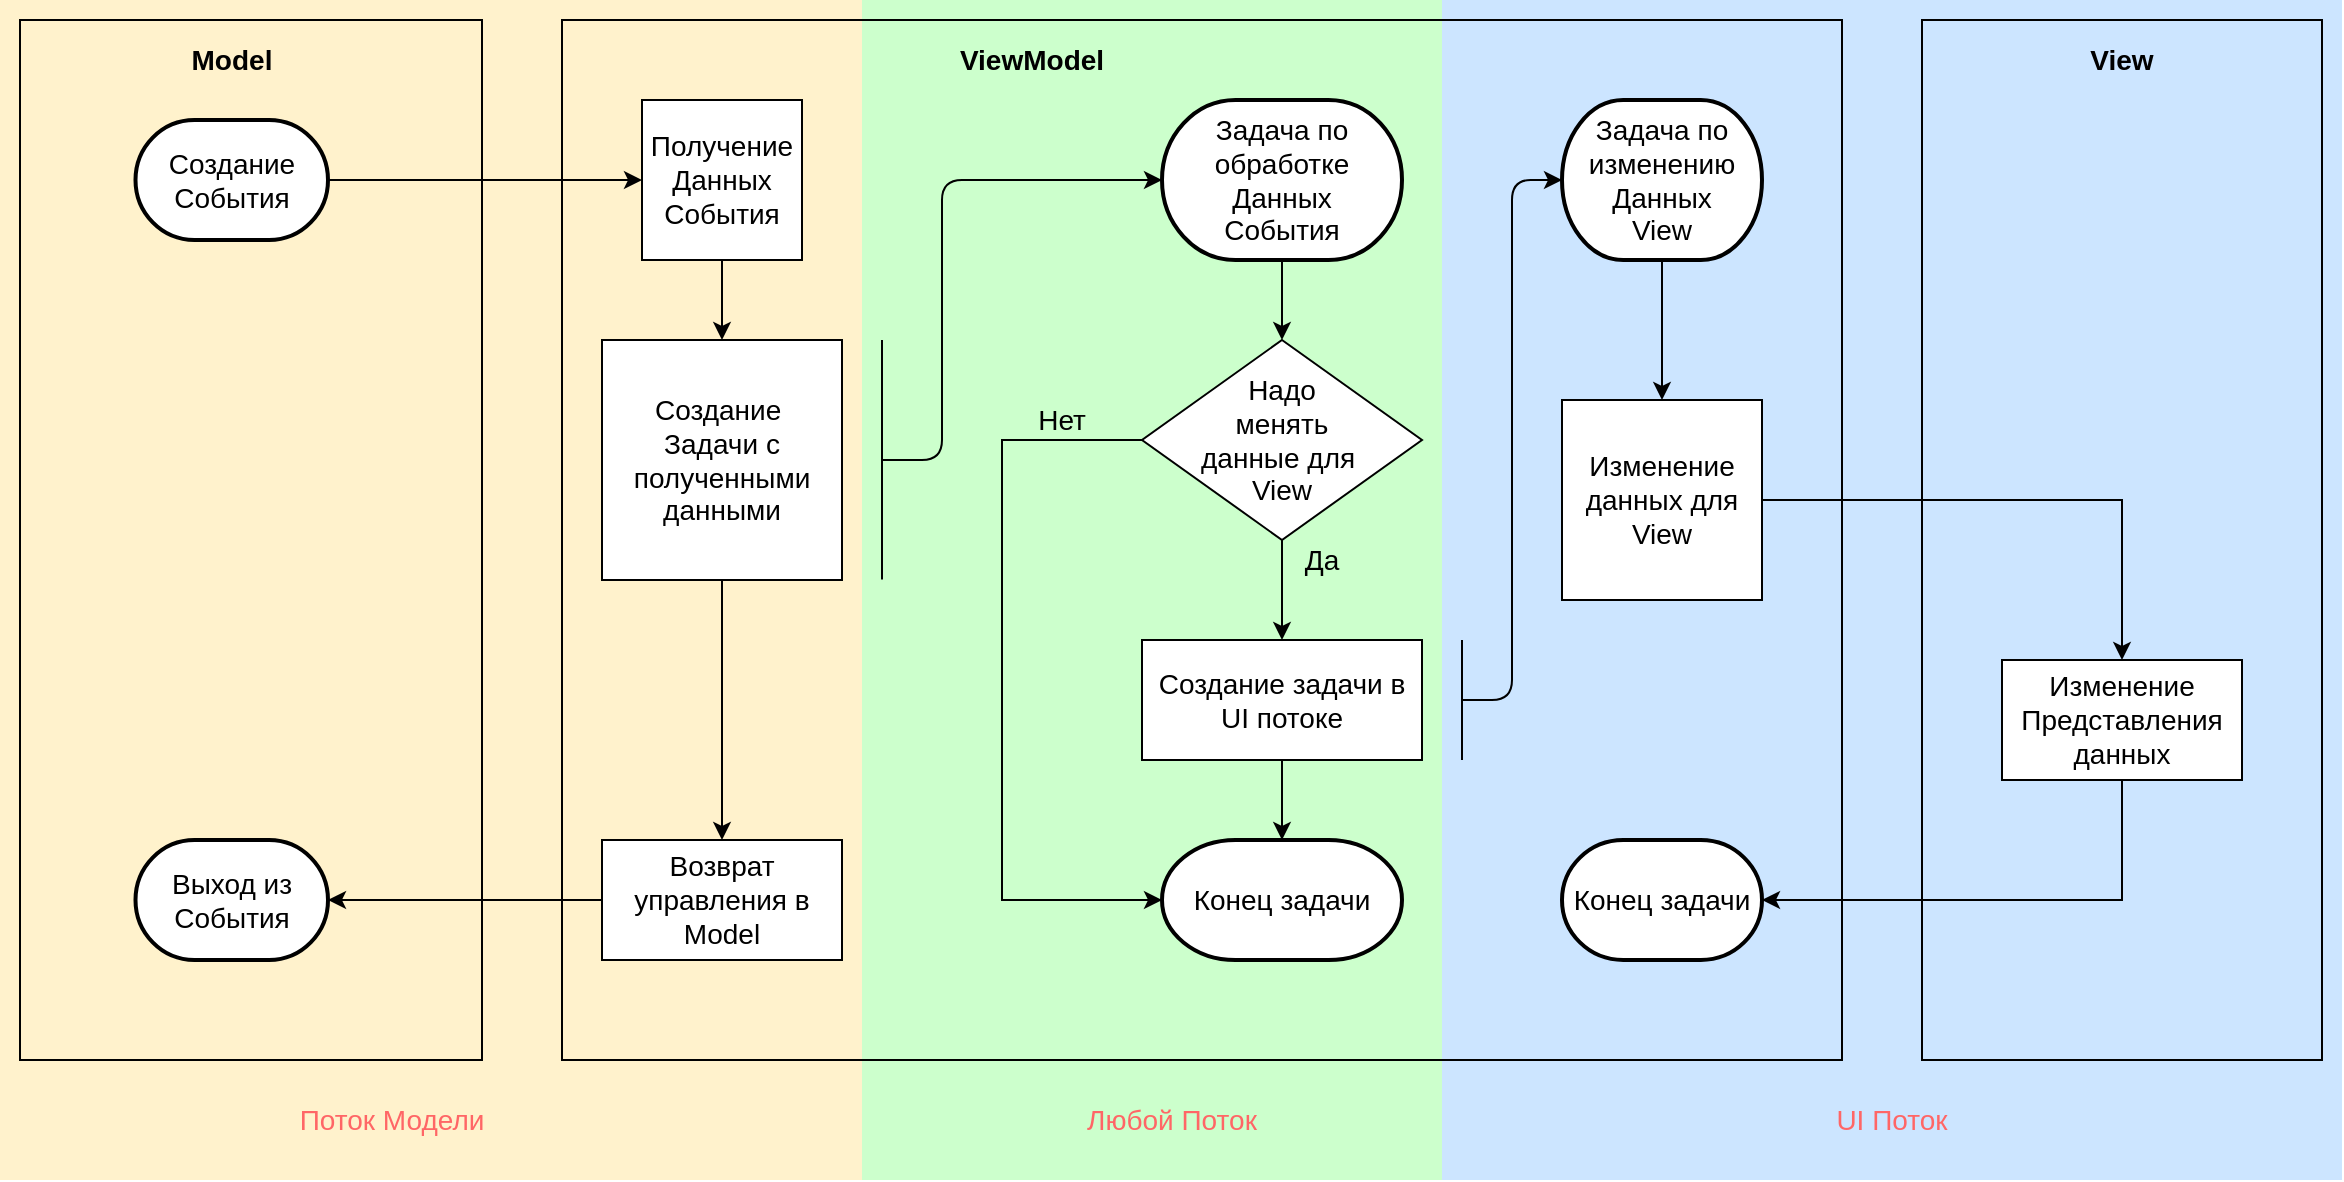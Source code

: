 <mxfile version="12.4.2" type="device" pages="1"><diagram id="N3He_G1PeAT8M2Ts4aaQ" name="Page-1"><mxGraphModel dx="1712" dy="408" grid="1" gridSize="10" guides="1" tooltips="1" connect="1" arrows="1" fold="1" page="1" pageScale="1" pageWidth="1169" pageHeight="827" math="0" shadow="0"><root><mxCell id="0"/><mxCell id="1" parent="0"/><mxCell id="Hf6I0k8uBjeqhhkxuMwy-86" value="" style="rounded=0;whiteSpace=wrap;html=1;fillColor=#CCE5FF;fontSize=14;strokeColor=none;" vertex="1" parent="1"><mxGeometry x="-448" width="450" height="590" as="geometry"/></mxCell><mxCell id="Hf6I0k8uBjeqhhkxuMwy-84" value="" style="rounded=0;whiteSpace=wrap;html=1;fillColor=#CCFFCC;fontSize=14;strokeColor=none;" vertex="1" parent="1"><mxGeometry x="-738" width="290" height="590" as="geometry"/></mxCell><mxCell id="Hf6I0k8uBjeqhhkxuMwy-82" value="" style="rounded=0;whiteSpace=wrap;html=1;fillColor=#FFF2CC;fontSize=14;strokeColor=none;" vertex="1" parent="1"><mxGeometry x="-1169" width="431" height="590" as="geometry"/></mxCell><mxCell id="Hf6I0k8uBjeqhhkxuMwy-3" value="" style="rounded=0;whiteSpace=wrap;html=1;fillColor=none;" vertex="1" parent="1"><mxGeometry x="-888" y="10" width="640" height="520" as="geometry"/></mxCell><mxCell id="Hf6I0k8uBjeqhhkxuMwy-6" value="ViewModel" style="text;html=1;strokeColor=none;fillColor=none;align=center;verticalAlign=middle;whiteSpace=wrap;rounded=0;fontStyle=1;fontSize=14;" vertex="1" parent="1"><mxGeometry x="-688" y="20" width="70" height="20" as="geometry"/></mxCell><mxCell id="Hf6I0k8uBjeqhhkxuMwy-40" value="" style="edgeStyle=elbowEdgeStyle;rounded=0;orthogonalLoop=1;jettySize=auto;html=1;endArrow=classic;endFill=1;fontSize=14;" edge="1" parent="1" source="Hf6I0k8uBjeqhhkxuMwy-13" target="Hf6I0k8uBjeqhhkxuMwy-38"><mxGeometry relative="1" as="geometry"/></mxCell><mxCell id="Hf6I0k8uBjeqhhkxuMwy-13" value="Получение&lt;br&gt;Данных&lt;br&gt;События" style="whiteSpace=wrap;html=1;aspect=fixed;fontSize=14;" vertex="1" parent="1"><mxGeometry x="-848" y="50" width="80" height="80" as="geometry"/></mxCell><mxCell id="Hf6I0k8uBjeqhhkxuMwy-77" style="edgeStyle=elbowEdgeStyle;rounded=0;orthogonalLoop=1;jettySize=auto;html=1;entryX=0.5;entryY=0;entryDx=0;entryDy=0;endArrow=classic;endFill=1;fontSize=14;" edge="1" parent="1" source="Hf6I0k8uBjeqhhkxuMwy-21" target="Hf6I0k8uBjeqhhkxuMwy-24"><mxGeometry relative="1" as="geometry"/></mxCell><mxCell id="Hf6I0k8uBjeqhhkxuMwy-21" value="Задача по изменению&lt;br&gt;Данных&lt;br&gt;View" style="strokeWidth=2;html=1;shape=mxgraph.flowchart.terminator;whiteSpace=wrap;fontSize=14;" vertex="1" parent="1"><mxGeometry x="-388" y="50" width="100" height="80" as="geometry"/></mxCell><mxCell id="Hf6I0k8uBjeqhhkxuMwy-78" style="edgeStyle=elbowEdgeStyle;rounded=0;orthogonalLoop=1;jettySize=auto;html=1;entryX=0.5;entryY=0;entryDx=0;entryDy=0;endArrow=classic;endFill=1;fontSize=14;elbow=vertical;exitX=1;exitY=0.5;exitDx=0;exitDy=0;" edge="1" parent="1" source="Hf6I0k8uBjeqhhkxuMwy-24" target="Hf6I0k8uBjeqhhkxuMwy-29"><mxGeometry relative="1" as="geometry"><Array as="points"><mxPoint x="-188" y="250"/></Array></mxGeometry></mxCell><mxCell id="Hf6I0k8uBjeqhhkxuMwy-24" value="Изменение данных для View" style="whiteSpace=wrap;html=1;aspect=fixed;fontSize=14;" vertex="1" parent="1"><mxGeometry x="-388" y="200" width="100" height="100" as="geometry"/></mxCell><mxCell id="Hf6I0k8uBjeqhhkxuMwy-25" value="Конец задачи" style="strokeWidth=2;html=1;shape=mxgraph.flowchart.terminator;whiteSpace=wrap;fontSize=14;" vertex="1" parent="1"><mxGeometry x="-388" y="420" width="100" height="60" as="geometry"/></mxCell><mxCell id="Hf6I0k8uBjeqhhkxuMwy-53" style="edgeStyle=elbowEdgeStyle;rounded=0;orthogonalLoop=1;jettySize=auto;html=1;entryX=1;entryY=0.5;entryDx=0;entryDy=0;entryPerimeter=0;endArrow=classic;endFill=1;fontSize=14;" edge="1" parent="1" source="Hf6I0k8uBjeqhhkxuMwy-32" target="Hf6I0k8uBjeqhhkxuMwy-11"><mxGeometry relative="1" as="geometry"/></mxCell><mxCell id="Hf6I0k8uBjeqhhkxuMwy-32" value="&lt;span style=&quot;white-space: normal&quot;&gt;Возврат управления в Model&lt;/span&gt;" style="rounded=0;whiteSpace=wrap;html=1;fillColor=#ffffff;fontSize=14;" vertex="1" parent="1"><mxGeometry x="-868" y="420" width="120" height="60" as="geometry"/></mxCell><mxCell id="Hf6I0k8uBjeqhhkxuMwy-35" value="" style="group" vertex="1" connectable="0" parent="1"><mxGeometry x="-1159" y="10" width="231" height="520" as="geometry"/></mxCell><mxCell id="Hf6I0k8uBjeqhhkxuMwy-2" value="" style="rounded=0;whiteSpace=wrap;html=1;fillColor=none;" vertex="1" parent="Hf6I0k8uBjeqhhkxuMwy-35"><mxGeometry width="231" height="520" as="geometry"/></mxCell><mxCell id="Hf6I0k8uBjeqhhkxuMwy-5" value="Model" style="text;html=1;strokeColor=none;fillColor=none;align=center;verticalAlign=middle;whiteSpace=wrap;rounded=0;fontStyle=1;fontSize=14;" vertex="1" parent="Hf6I0k8uBjeqhhkxuMwy-35"><mxGeometry x="77" y="10.196" width="57.75" height="20.392" as="geometry"/></mxCell><mxCell id="Hf6I0k8uBjeqhhkxuMwy-10" value="Создание&lt;br&gt;События" style="strokeWidth=2;html=1;shape=mxgraph.flowchart.terminator;whiteSpace=wrap;fontSize=14;" vertex="1" parent="Hf6I0k8uBjeqhhkxuMwy-35"><mxGeometry x="57.75" y="50" width="96.25" height="60" as="geometry"/></mxCell><mxCell id="Hf6I0k8uBjeqhhkxuMwy-11" value="Выход из&lt;br&gt;События" style="strokeWidth=2;html=1;shape=mxgraph.flowchart.terminator;whiteSpace=wrap;fontSize=14;" vertex="1" parent="Hf6I0k8uBjeqhhkxuMwy-35"><mxGeometry x="57.75" y="410" width="96.25" height="60" as="geometry"/></mxCell><mxCell id="Hf6I0k8uBjeqhhkxuMwy-51" style="edgeStyle=elbowEdgeStyle;rounded=0;orthogonalLoop=1;jettySize=auto;html=1;entryX=0.5;entryY=0;entryDx=0;entryDy=0;endArrow=classic;endFill=1;fontSize=14;" edge="1" parent="1" source="Hf6I0k8uBjeqhhkxuMwy-38" target="Hf6I0k8uBjeqhhkxuMwy-32"><mxGeometry relative="1" as="geometry"/></mxCell><mxCell id="Hf6I0k8uBjeqhhkxuMwy-38" value="&lt;span style=&quot;white-space: normal&quot;&gt;Создание&amp;nbsp;&lt;/span&gt;&lt;br style=&quot;white-space: normal&quot;&gt;&lt;span style=&quot;white-space: normal&quot;&gt;Задачи&amp;nbsp;&lt;/span&gt;&lt;span style=&quot;white-space: normal&quot;&gt;с полученными данными&lt;/span&gt;" style="rounded=0;whiteSpace=wrap;html=1;fillColor=#ffffff;fontSize=14;" vertex="1" parent="1"><mxGeometry x="-868" y="170" width="120" height="120" as="geometry"/></mxCell><mxCell id="Hf6I0k8uBjeqhhkxuMwy-48" style="edgeStyle=elbowEdgeStyle;rounded=0;orthogonalLoop=1;jettySize=auto;html=1;endArrow=classic;endFill=1;fontSize=14;" edge="1" parent="1" source="Hf6I0k8uBjeqhhkxuMwy-10" target="Hf6I0k8uBjeqhhkxuMwy-13"><mxGeometry relative="1" as="geometry"/></mxCell><mxCell id="Hf6I0k8uBjeqhhkxuMwy-64" value="" style="group" vertex="1" connectable="0" parent="1"><mxGeometry x="-668" y="220" width="88" height="230" as="geometry"/></mxCell><mxCell id="Hf6I0k8uBjeqhhkxuMwy-62" value="" style="shape=partialRectangle;whiteSpace=wrap;html=1;bottom=1;right=1;left=1;top=0;fillColor=none;routingCenterX=-0.5;fontSize=14;direction=south;" vertex="1" parent="Hf6I0k8uBjeqhhkxuMwy-64"><mxGeometry width="80" height="230" as="geometry"/></mxCell><mxCell id="Hf6I0k8uBjeqhhkxuMwy-57" value="" style="group" vertex="1" connectable="0" parent="1"><mxGeometry x="-618" y="50" width="180" height="430" as="geometry"/></mxCell><mxCell id="Hf6I0k8uBjeqhhkxuMwy-16" value="Задача по обработке&lt;br&gt;Данных&lt;br&gt;События" style="strokeWidth=2;html=1;shape=mxgraph.flowchart.terminator;whiteSpace=wrap;fontSize=14;" vertex="1" parent="Hf6I0k8uBjeqhhkxuMwy-57"><mxGeometry x="30" width="120" height="80" as="geometry"/></mxCell><mxCell id="Hf6I0k8uBjeqhhkxuMwy-17" value="Конец задачи" style="strokeWidth=2;html=1;shape=mxgraph.flowchart.terminator;whiteSpace=wrap;fontSize=14;" vertex="1" parent="Hf6I0k8uBjeqhhkxuMwy-57"><mxGeometry x="30" y="370" width="120" height="60" as="geometry"/></mxCell><mxCell id="Hf6I0k8uBjeqhhkxuMwy-19" value="Надо &lt;br&gt;менять &lt;br&gt;данные для&amp;nbsp;&lt;br&gt;View" style="rhombus;whiteSpace=wrap;html=1;fontSize=14;" vertex="1" parent="Hf6I0k8uBjeqhhkxuMwy-57"><mxGeometry x="20" y="120" width="140" height="100" as="geometry"/></mxCell><mxCell id="Hf6I0k8uBjeqhhkxuMwy-28" value="&lt;span style=&quot;white-space: normal&quot;&gt;Создание задачи в UI&amp;nbsp;&lt;/span&gt;&lt;span style=&quot;white-space: normal&quot;&gt;потоке&lt;/span&gt;" style="rounded=0;whiteSpace=wrap;html=1;fontSize=14;" vertex="1" parent="Hf6I0k8uBjeqhhkxuMwy-57"><mxGeometry x="20" y="270" width="140" height="60" as="geometry"/></mxCell><mxCell id="Hf6I0k8uBjeqhhkxuMwy-31" value="" style="edgeStyle=orthogonalEdgeStyle;rounded=0;orthogonalLoop=1;jettySize=auto;html=1;fontSize=14;" edge="1" parent="Hf6I0k8uBjeqhhkxuMwy-57" source="Hf6I0k8uBjeqhhkxuMwy-16" target="Hf6I0k8uBjeqhhkxuMwy-19"><mxGeometry relative="1" as="geometry"/></mxCell><mxCell id="Hf6I0k8uBjeqhhkxuMwy-33" value="" style="edgeStyle=orthogonalEdgeStyle;rounded=0;orthogonalLoop=1;jettySize=auto;html=1;fontSize=14;" edge="1" parent="Hf6I0k8uBjeqhhkxuMwy-57" source="Hf6I0k8uBjeqhhkxuMwy-19" target="Hf6I0k8uBjeqhhkxuMwy-28"><mxGeometry relative="1" as="geometry"/></mxCell><mxCell id="Hf6I0k8uBjeqhhkxuMwy-34" value="" style="edgeStyle=orthogonalEdgeStyle;rounded=0;orthogonalLoop=1;jettySize=auto;html=1;fontSize=14;" edge="1" parent="Hf6I0k8uBjeqhhkxuMwy-57" source="Hf6I0k8uBjeqhhkxuMwy-28" target="Hf6I0k8uBjeqhhkxuMwy-17"><mxGeometry relative="1" as="geometry"/></mxCell><mxCell id="Hf6I0k8uBjeqhhkxuMwy-65" value="Да" style="text;html=1;strokeColor=none;fillColor=none;align=center;verticalAlign=middle;whiteSpace=wrap;rounded=0;fontSize=14;" vertex="1" parent="1"><mxGeometry x="-528" y="270" width="40" height="20" as="geometry"/></mxCell><mxCell id="Hf6I0k8uBjeqhhkxuMwy-66" value="Нет" style="text;html=1;strokeColor=none;fillColor=none;align=center;verticalAlign=middle;whiteSpace=wrap;rounded=0;fontSize=14;" vertex="1" parent="1"><mxGeometry x="-658" y="200" width="40" height="20" as="geometry"/></mxCell><mxCell id="Hf6I0k8uBjeqhhkxuMwy-74" value="" style="endArrow=none;html=1;fontSize=14;" edge="1" parent="1"><mxGeometry width="50" height="50" relative="1" as="geometry"><mxPoint x="-438" y="380" as="sourcePoint"/><mxPoint x="-438" y="320" as="targetPoint"/></mxGeometry></mxCell><mxCell id="Hf6I0k8uBjeqhhkxuMwy-75" value="" style="endArrow=classic;html=1;fontSize=14;entryX=0;entryY=0.5;entryDx=0;entryDy=0;entryPerimeter=0;edgeStyle=elbowEdgeStyle;" edge="1" parent="1" target="Hf6I0k8uBjeqhhkxuMwy-21"><mxGeometry width="50" height="50" relative="1" as="geometry"><mxPoint x="-438" y="350" as="sourcePoint"/><mxPoint x="-388" y="310" as="targetPoint"/></mxGeometry></mxCell><mxCell id="Hf6I0k8uBjeqhhkxuMwy-79" style="edgeStyle=elbowEdgeStyle;rounded=0;orthogonalLoop=1;jettySize=auto;elbow=vertical;html=1;entryX=1;entryY=0.5;entryDx=0;entryDy=0;entryPerimeter=0;endArrow=classic;endFill=1;fontSize=14;" edge="1" parent="1" source="Hf6I0k8uBjeqhhkxuMwy-29" target="Hf6I0k8uBjeqhhkxuMwy-25"><mxGeometry relative="1" as="geometry"><Array as="points"><mxPoint x="-208" y="450"/></Array></mxGeometry></mxCell><mxCell id="Hf6I0k8uBjeqhhkxuMwy-39" value="" style="endArrow=classic;html=1;fontSize=14;entryX=0;entryY=0.5;entryDx=0;entryDy=0;entryPerimeter=0;edgeStyle=elbowEdgeStyle;endFill=1;" edge="1" parent="1" target="Hf6I0k8uBjeqhhkxuMwy-16"><mxGeometry width="50" height="50" relative="1" as="geometry"><mxPoint x="-728" y="230" as="sourcePoint"/><mxPoint x="-668" y="130" as="targetPoint"/><Array as="points"><mxPoint x="-698" y="160"/></Array></mxGeometry></mxCell><mxCell id="Hf6I0k8uBjeqhhkxuMwy-81" value="" style="endArrow=none;html=1;fontSize=14;exitX=0.25;exitY=0.538;exitDx=0;exitDy=0;exitPerimeter=0;" edge="1" parent="1" source="Hf6I0k8uBjeqhhkxuMwy-3"><mxGeometry width="50" height="50" relative="1" as="geometry"><mxPoint x="-778" y="220" as="sourcePoint"/><mxPoint x="-728" y="170" as="targetPoint"/></mxGeometry></mxCell><mxCell id="Hf6I0k8uBjeqhhkxuMwy-83" value="Поток Модели" style="text;html=1;strokeColor=none;fillColor=none;align=center;verticalAlign=middle;whiteSpace=wrap;rounded=0;fontSize=14;fontColor=#FF6666;" vertex="1" parent="1"><mxGeometry x="-1038" y="550" width="130" height="20" as="geometry"/></mxCell><mxCell id="Hf6I0k8uBjeqhhkxuMwy-85" value="Любой Поток" style="text;html=1;strokeColor=none;fillColor=none;align=center;verticalAlign=middle;whiteSpace=wrap;rounded=0;fontSize=14;fontColor=#FF6666;" vertex="1" parent="1"><mxGeometry x="-648" y="550" width="130" height="20" as="geometry"/></mxCell><mxCell id="Hf6I0k8uBjeqhhkxuMwy-87" value="UI Поток" style="text;html=1;strokeColor=none;fillColor=none;align=center;verticalAlign=middle;whiteSpace=wrap;rounded=0;fontSize=14;fontColor=#FF6666;" vertex="1" parent="1"><mxGeometry x="-288" y="550" width="130" height="20" as="geometry"/></mxCell><mxCell id="Hf6I0k8uBjeqhhkxuMwy-4" value="" style="rounded=0;whiteSpace=wrap;html=1;fillColor=none;" vertex="1" parent="1"><mxGeometry x="-208" y="10" width="200" height="520" as="geometry"/></mxCell><mxCell id="Hf6I0k8uBjeqhhkxuMwy-7" value="View" style="text;html=1;strokeColor=none;fillColor=none;align=center;verticalAlign=middle;whiteSpace=wrap;rounded=0;fontStyle=1;fontSize=14;" vertex="1" parent="1"><mxGeometry x="-148" y="10" width="80" height="40" as="geometry"/></mxCell><mxCell id="Hf6I0k8uBjeqhhkxuMwy-29" value="&lt;span style=&quot;white-space: normal&quot;&gt;Изменение&lt;/span&gt;&lt;br style=&quot;white-space: normal&quot;&gt;&lt;span style=&quot;white-space: normal&quot;&gt;Представления данных&lt;/span&gt;" style="rounded=0;whiteSpace=wrap;html=1;fontSize=14;" vertex="1" parent="1"><mxGeometry x="-168" y="330" width="120" height="60" as="geometry"/></mxCell><mxCell id="Hf6I0k8uBjeqhhkxuMwy-63" value="" style="endArrow=classic;html=1;fontSize=14;exitX=1;exitY=1;exitDx=0;exitDy=0;entryX=0;entryY=0.5;entryDx=0;entryDy=0;entryPerimeter=0;" edge="1" parent="1" source="Hf6I0k8uBjeqhhkxuMwy-62" target="Hf6I0k8uBjeqhhkxuMwy-17"><mxGeometry width="50" height="50" relative="1" as="geometry"><mxPoint x="-668" y="485.385" as="sourcePoint"/><mxPoint x="-591" y="452" as="targetPoint"/></mxGeometry></mxCell></root></mxGraphModel></diagram></mxfile>